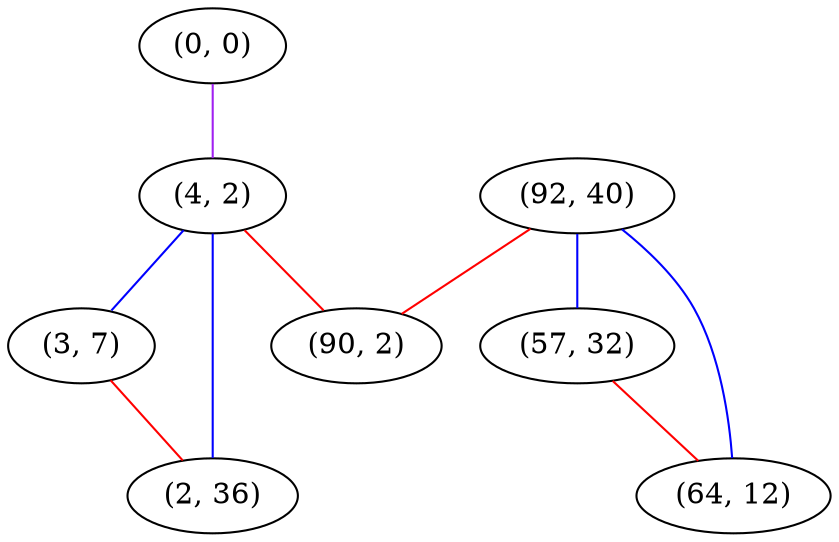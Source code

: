 graph "" {
"(0, 0)";
"(92, 40)";
"(57, 32)";
"(64, 12)";
"(4, 2)";
"(3, 7)";
"(90, 2)";
"(2, 36)";
"(0, 0)" -- "(4, 2)"  [color=purple, key=0, weight=4];
"(92, 40)" -- "(57, 32)"  [color=blue, key=0, weight=3];
"(92, 40)" -- "(64, 12)"  [color=blue, key=0, weight=3];
"(92, 40)" -- "(90, 2)"  [color=red, key=0, weight=1];
"(57, 32)" -- "(64, 12)"  [color=red, key=0, weight=1];
"(4, 2)" -- "(3, 7)"  [color=blue, key=0, weight=3];
"(4, 2)" -- "(2, 36)"  [color=blue, key=0, weight=3];
"(4, 2)" -- "(90, 2)"  [color=red, key=0, weight=1];
"(3, 7)" -- "(2, 36)"  [color=red, key=0, weight=1];
}
